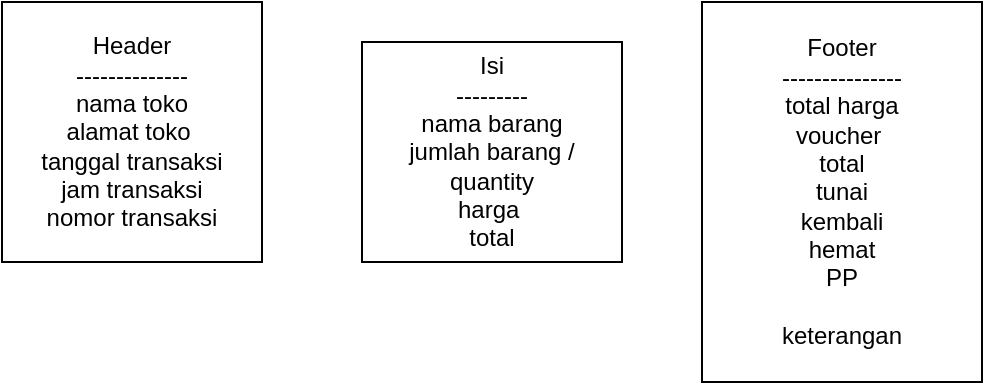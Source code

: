 <mxfile version="15.1.0" type="device"><diagram id="A50s1RoMpXeKIupUgLSv" name="Page-1"><mxGraphModel dx="413" dy="825" grid="1" gridSize="10" guides="1" tooltips="1" connect="1" arrows="1" fold="1" page="1" pageScale="1" pageWidth="827" pageHeight="1169" math="0" shadow="0"><root><mxCell id="0"/><mxCell id="1" parent="0"/><mxCell id="nTvePte6m_DPkqxcoPVi-1" value="Header&lt;br&gt;--------------&lt;br&gt;nama toko&lt;br&gt;alamat toko&amp;nbsp;&lt;br&gt;tanggal transaksi&lt;br&gt;jam transaksi&lt;br&gt;nomor transaksi" style="rounded=0;whiteSpace=wrap;html=1;" vertex="1" parent="1"><mxGeometry x="210" y="140" width="130" height="130" as="geometry"/></mxCell><mxCell id="nTvePte6m_DPkqxcoPVi-2" value="Isi&lt;br&gt;---------&lt;br&gt;nama barang&lt;br&gt;jumlah barang / quantity&lt;br&gt;harga&amp;nbsp;&lt;br&gt;total&lt;br&gt;" style="rounded=0;whiteSpace=wrap;html=1;" vertex="1" parent="1"><mxGeometry x="390" y="160" width="130" height="110" as="geometry"/></mxCell><mxCell id="nTvePte6m_DPkqxcoPVi-3" value="Footer&lt;br&gt;---------------&lt;br&gt;total harga&lt;br&gt;voucher&amp;nbsp;&lt;br&gt;total&lt;br&gt;tunai&lt;br&gt;kembali&lt;br&gt;hemat&lt;br&gt;PP&lt;br&gt;&lt;br&gt;keterangan" style="rounded=0;whiteSpace=wrap;html=1;" vertex="1" parent="1"><mxGeometry x="560" y="140" width="140" height="190" as="geometry"/></mxCell></root></mxGraphModel></diagram></mxfile>